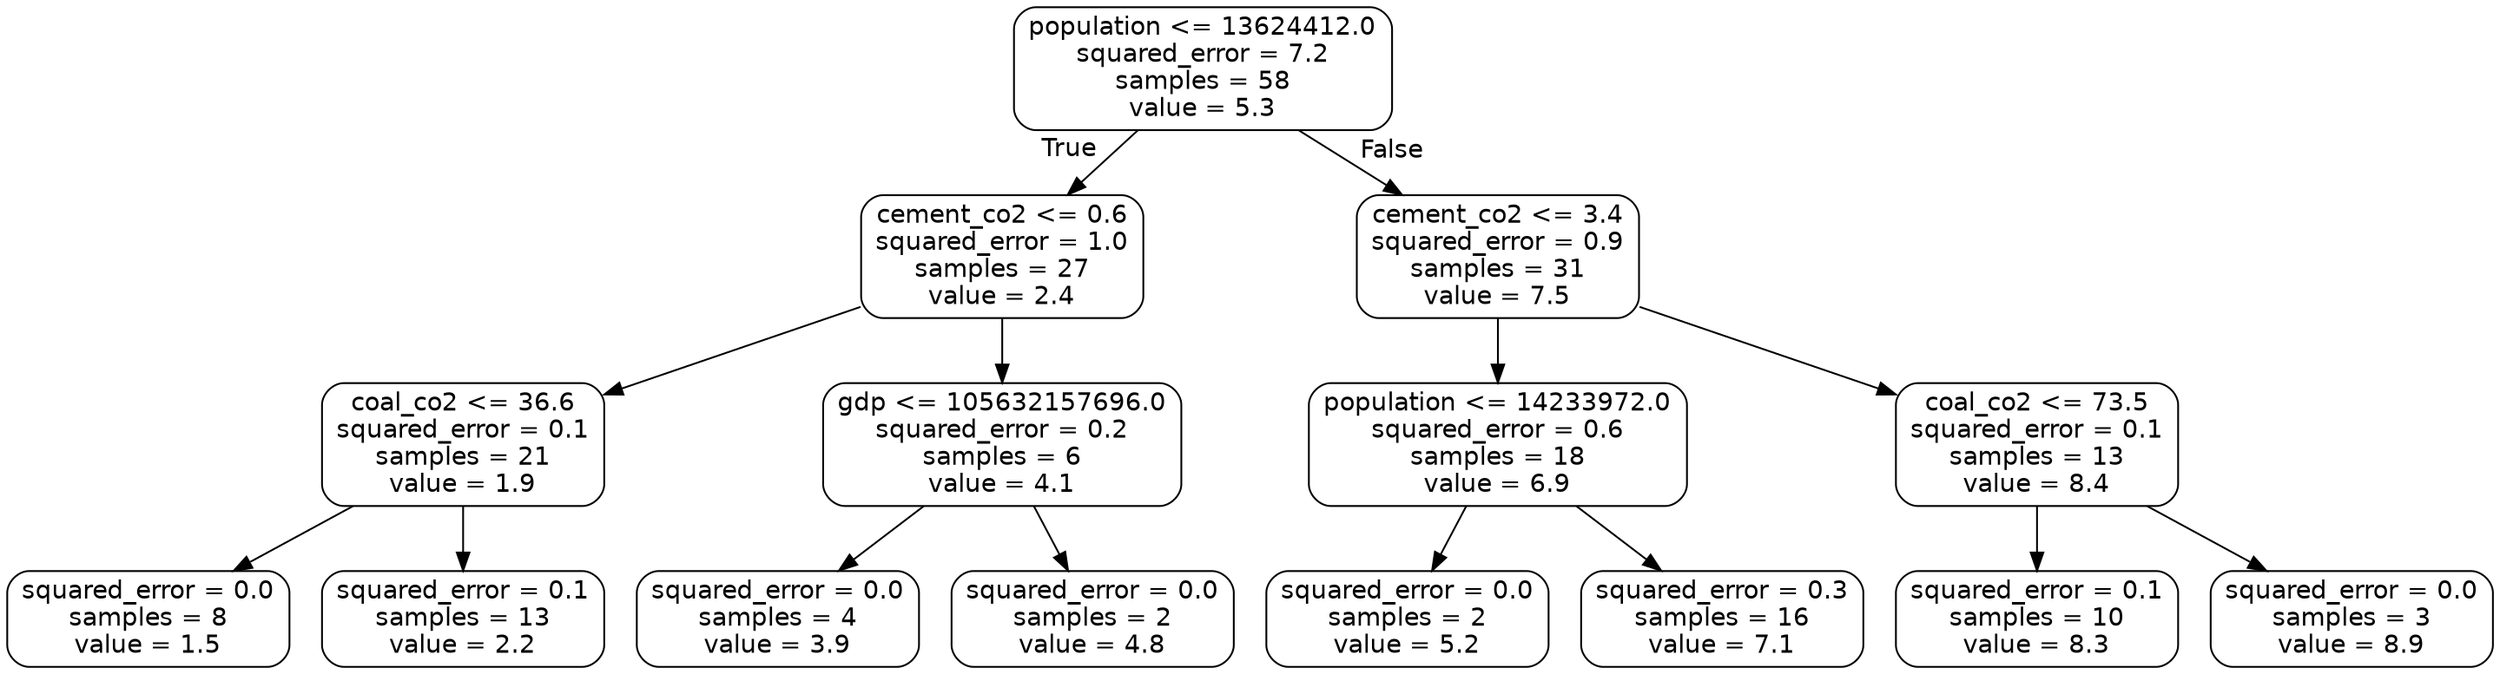 digraph Tree {
node [shape=box, style="rounded", color="black", fontname="helvetica"] ;
edge [fontname="helvetica"] ;
0 [label="population <= 13624412.0\nsquared_error = 7.2\nsamples = 58\nvalue = 5.3"] ;
1 [label="cement_co2 <= 0.6\nsquared_error = 1.0\nsamples = 27\nvalue = 2.4"] ;
0 -> 1 [labeldistance=2.5, labelangle=45, headlabel="True"] ;
2 [label="coal_co2 <= 36.6\nsquared_error = 0.1\nsamples = 21\nvalue = 1.9"] ;
1 -> 2 ;
3 [label="squared_error = 0.0\nsamples = 8\nvalue = 1.5"] ;
2 -> 3 ;
4 [label="squared_error = 0.1\nsamples = 13\nvalue = 2.2"] ;
2 -> 4 ;
5 [label="gdp <= 105632157696.0\nsquared_error = 0.2\nsamples = 6\nvalue = 4.1"] ;
1 -> 5 ;
6 [label="squared_error = 0.0\nsamples = 4\nvalue = 3.9"] ;
5 -> 6 ;
7 [label="squared_error = 0.0\nsamples = 2\nvalue = 4.8"] ;
5 -> 7 ;
8 [label="cement_co2 <= 3.4\nsquared_error = 0.9\nsamples = 31\nvalue = 7.5"] ;
0 -> 8 [labeldistance=2.5, labelangle=-45, headlabel="False"] ;
9 [label="population <= 14233972.0\nsquared_error = 0.6\nsamples = 18\nvalue = 6.9"] ;
8 -> 9 ;
10 [label="squared_error = 0.0\nsamples = 2\nvalue = 5.2"] ;
9 -> 10 ;
11 [label="squared_error = 0.3\nsamples = 16\nvalue = 7.1"] ;
9 -> 11 ;
12 [label="coal_co2 <= 73.5\nsquared_error = 0.1\nsamples = 13\nvalue = 8.4"] ;
8 -> 12 ;
13 [label="squared_error = 0.1\nsamples = 10\nvalue = 8.3"] ;
12 -> 13 ;
14 [label="squared_error = 0.0\nsamples = 3\nvalue = 8.9"] ;
12 -> 14 ;
}